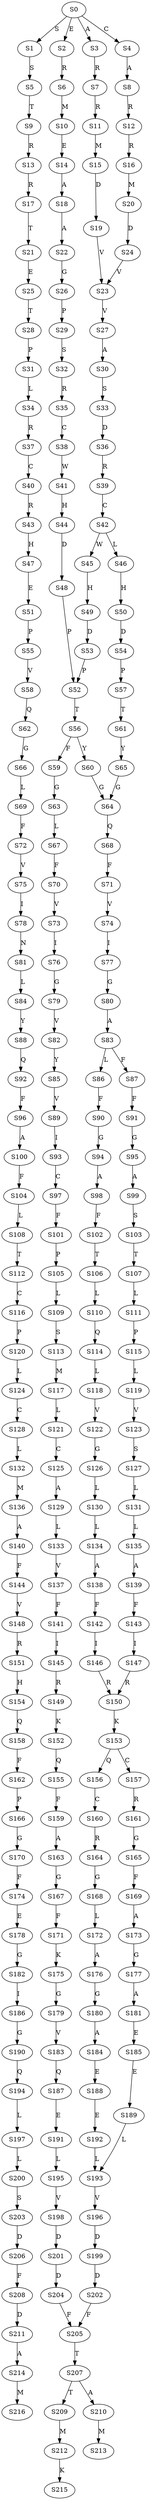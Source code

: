 strict digraph  {
	S0 -> S1 [ label = S ];
	S0 -> S2 [ label = E ];
	S0 -> S3 [ label = A ];
	S0 -> S4 [ label = C ];
	S1 -> S5 [ label = S ];
	S2 -> S6 [ label = R ];
	S3 -> S7 [ label = R ];
	S4 -> S8 [ label = A ];
	S5 -> S9 [ label = T ];
	S6 -> S10 [ label = M ];
	S7 -> S11 [ label = R ];
	S8 -> S12 [ label = R ];
	S9 -> S13 [ label = R ];
	S10 -> S14 [ label = E ];
	S11 -> S15 [ label = M ];
	S12 -> S16 [ label = R ];
	S13 -> S17 [ label = R ];
	S14 -> S18 [ label = A ];
	S15 -> S19 [ label = D ];
	S16 -> S20 [ label = M ];
	S17 -> S21 [ label = T ];
	S18 -> S22 [ label = A ];
	S19 -> S23 [ label = V ];
	S20 -> S24 [ label = D ];
	S21 -> S25 [ label = E ];
	S22 -> S26 [ label = G ];
	S23 -> S27 [ label = V ];
	S24 -> S23 [ label = V ];
	S25 -> S28 [ label = T ];
	S26 -> S29 [ label = P ];
	S27 -> S30 [ label = A ];
	S28 -> S31 [ label = P ];
	S29 -> S32 [ label = S ];
	S30 -> S33 [ label = S ];
	S31 -> S34 [ label = L ];
	S32 -> S35 [ label = R ];
	S33 -> S36 [ label = D ];
	S34 -> S37 [ label = R ];
	S35 -> S38 [ label = C ];
	S36 -> S39 [ label = R ];
	S37 -> S40 [ label = C ];
	S38 -> S41 [ label = W ];
	S39 -> S42 [ label = C ];
	S40 -> S43 [ label = R ];
	S41 -> S44 [ label = H ];
	S42 -> S45 [ label = W ];
	S42 -> S46 [ label = L ];
	S43 -> S47 [ label = H ];
	S44 -> S48 [ label = D ];
	S45 -> S49 [ label = H ];
	S46 -> S50 [ label = H ];
	S47 -> S51 [ label = E ];
	S48 -> S52 [ label = P ];
	S49 -> S53 [ label = D ];
	S50 -> S54 [ label = D ];
	S51 -> S55 [ label = P ];
	S52 -> S56 [ label = T ];
	S53 -> S52 [ label = P ];
	S54 -> S57 [ label = P ];
	S55 -> S58 [ label = V ];
	S56 -> S59 [ label = F ];
	S56 -> S60 [ label = Y ];
	S57 -> S61 [ label = T ];
	S58 -> S62 [ label = Q ];
	S59 -> S63 [ label = G ];
	S60 -> S64 [ label = G ];
	S61 -> S65 [ label = Y ];
	S62 -> S66 [ label = G ];
	S63 -> S67 [ label = L ];
	S64 -> S68 [ label = Q ];
	S65 -> S64 [ label = G ];
	S66 -> S69 [ label = L ];
	S67 -> S70 [ label = F ];
	S68 -> S71 [ label = F ];
	S69 -> S72 [ label = F ];
	S70 -> S73 [ label = V ];
	S71 -> S74 [ label = V ];
	S72 -> S75 [ label = V ];
	S73 -> S76 [ label = I ];
	S74 -> S77 [ label = I ];
	S75 -> S78 [ label = I ];
	S76 -> S79 [ label = G ];
	S77 -> S80 [ label = G ];
	S78 -> S81 [ label = N ];
	S79 -> S82 [ label = V ];
	S80 -> S83 [ label = A ];
	S81 -> S84 [ label = L ];
	S82 -> S85 [ label = Y ];
	S83 -> S86 [ label = L ];
	S83 -> S87 [ label = F ];
	S84 -> S88 [ label = Y ];
	S85 -> S89 [ label = V ];
	S86 -> S90 [ label = F ];
	S87 -> S91 [ label = F ];
	S88 -> S92 [ label = Q ];
	S89 -> S93 [ label = I ];
	S90 -> S94 [ label = G ];
	S91 -> S95 [ label = G ];
	S92 -> S96 [ label = F ];
	S93 -> S97 [ label = C ];
	S94 -> S98 [ label = A ];
	S95 -> S99 [ label = A ];
	S96 -> S100 [ label = A ];
	S97 -> S101 [ label = F ];
	S98 -> S102 [ label = F ];
	S99 -> S103 [ label = S ];
	S100 -> S104 [ label = F ];
	S101 -> S105 [ label = P ];
	S102 -> S106 [ label = T ];
	S103 -> S107 [ label = T ];
	S104 -> S108 [ label = L ];
	S105 -> S109 [ label = L ];
	S106 -> S110 [ label = L ];
	S107 -> S111 [ label = L ];
	S108 -> S112 [ label = T ];
	S109 -> S113 [ label = S ];
	S110 -> S114 [ label = Q ];
	S111 -> S115 [ label = P ];
	S112 -> S116 [ label = C ];
	S113 -> S117 [ label = M ];
	S114 -> S118 [ label = L ];
	S115 -> S119 [ label = L ];
	S116 -> S120 [ label = P ];
	S117 -> S121 [ label = L ];
	S118 -> S122 [ label = V ];
	S119 -> S123 [ label = V ];
	S120 -> S124 [ label = L ];
	S121 -> S125 [ label = C ];
	S122 -> S126 [ label = G ];
	S123 -> S127 [ label = S ];
	S124 -> S128 [ label = C ];
	S125 -> S129 [ label = A ];
	S126 -> S130 [ label = L ];
	S127 -> S131 [ label = L ];
	S128 -> S132 [ label = L ];
	S129 -> S133 [ label = L ];
	S130 -> S134 [ label = L ];
	S131 -> S135 [ label = L ];
	S132 -> S136 [ label = M ];
	S133 -> S137 [ label = V ];
	S134 -> S138 [ label = A ];
	S135 -> S139 [ label = A ];
	S136 -> S140 [ label = A ];
	S137 -> S141 [ label = F ];
	S138 -> S142 [ label = F ];
	S139 -> S143 [ label = F ];
	S140 -> S144 [ label = F ];
	S141 -> S145 [ label = I ];
	S142 -> S146 [ label = I ];
	S143 -> S147 [ label = I ];
	S144 -> S148 [ label = V ];
	S145 -> S149 [ label = R ];
	S146 -> S150 [ label = R ];
	S147 -> S150 [ label = R ];
	S148 -> S151 [ label = R ];
	S149 -> S152 [ label = K ];
	S150 -> S153 [ label = K ];
	S151 -> S154 [ label = H ];
	S152 -> S155 [ label = Q ];
	S153 -> S156 [ label = Q ];
	S153 -> S157 [ label = C ];
	S154 -> S158 [ label = Q ];
	S155 -> S159 [ label = F ];
	S156 -> S160 [ label = C ];
	S157 -> S161 [ label = R ];
	S158 -> S162 [ label = F ];
	S159 -> S163 [ label = A ];
	S160 -> S164 [ label = R ];
	S161 -> S165 [ label = G ];
	S162 -> S166 [ label = P ];
	S163 -> S167 [ label = G ];
	S164 -> S168 [ label = G ];
	S165 -> S169 [ label = F ];
	S166 -> S170 [ label = G ];
	S167 -> S171 [ label = F ];
	S168 -> S172 [ label = L ];
	S169 -> S173 [ label = A ];
	S170 -> S174 [ label = F ];
	S171 -> S175 [ label = K ];
	S172 -> S176 [ label = A ];
	S173 -> S177 [ label = G ];
	S174 -> S178 [ label = E ];
	S175 -> S179 [ label = G ];
	S176 -> S180 [ label = G ];
	S177 -> S181 [ label = A ];
	S178 -> S182 [ label = G ];
	S179 -> S183 [ label = V ];
	S180 -> S184 [ label = A ];
	S181 -> S185 [ label = E ];
	S182 -> S186 [ label = I ];
	S183 -> S187 [ label = Q ];
	S184 -> S188 [ label = E ];
	S185 -> S189 [ label = E ];
	S186 -> S190 [ label = G ];
	S187 -> S191 [ label = E ];
	S188 -> S192 [ label = E ];
	S189 -> S193 [ label = L ];
	S190 -> S194 [ label = Q ];
	S191 -> S195 [ label = L ];
	S192 -> S193 [ label = L ];
	S193 -> S196 [ label = V ];
	S194 -> S197 [ label = L ];
	S195 -> S198 [ label = V ];
	S196 -> S199 [ label = D ];
	S197 -> S200 [ label = L ];
	S198 -> S201 [ label = D ];
	S199 -> S202 [ label = D ];
	S200 -> S203 [ label = S ];
	S201 -> S204 [ label = D ];
	S202 -> S205 [ label = F ];
	S203 -> S206 [ label = D ];
	S204 -> S205 [ label = F ];
	S205 -> S207 [ label = T ];
	S206 -> S208 [ label = F ];
	S207 -> S209 [ label = T ];
	S207 -> S210 [ label = A ];
	S208 -> S211 [ label = D ];
	S209 -> S212 [ label = M ];
	S210 -> S213 [ label = M ];
	S211 -> S214 [ label = A ];
	S212 -> S215 [ label = K ];
	S214 -> S216 [ label = M ];
}
